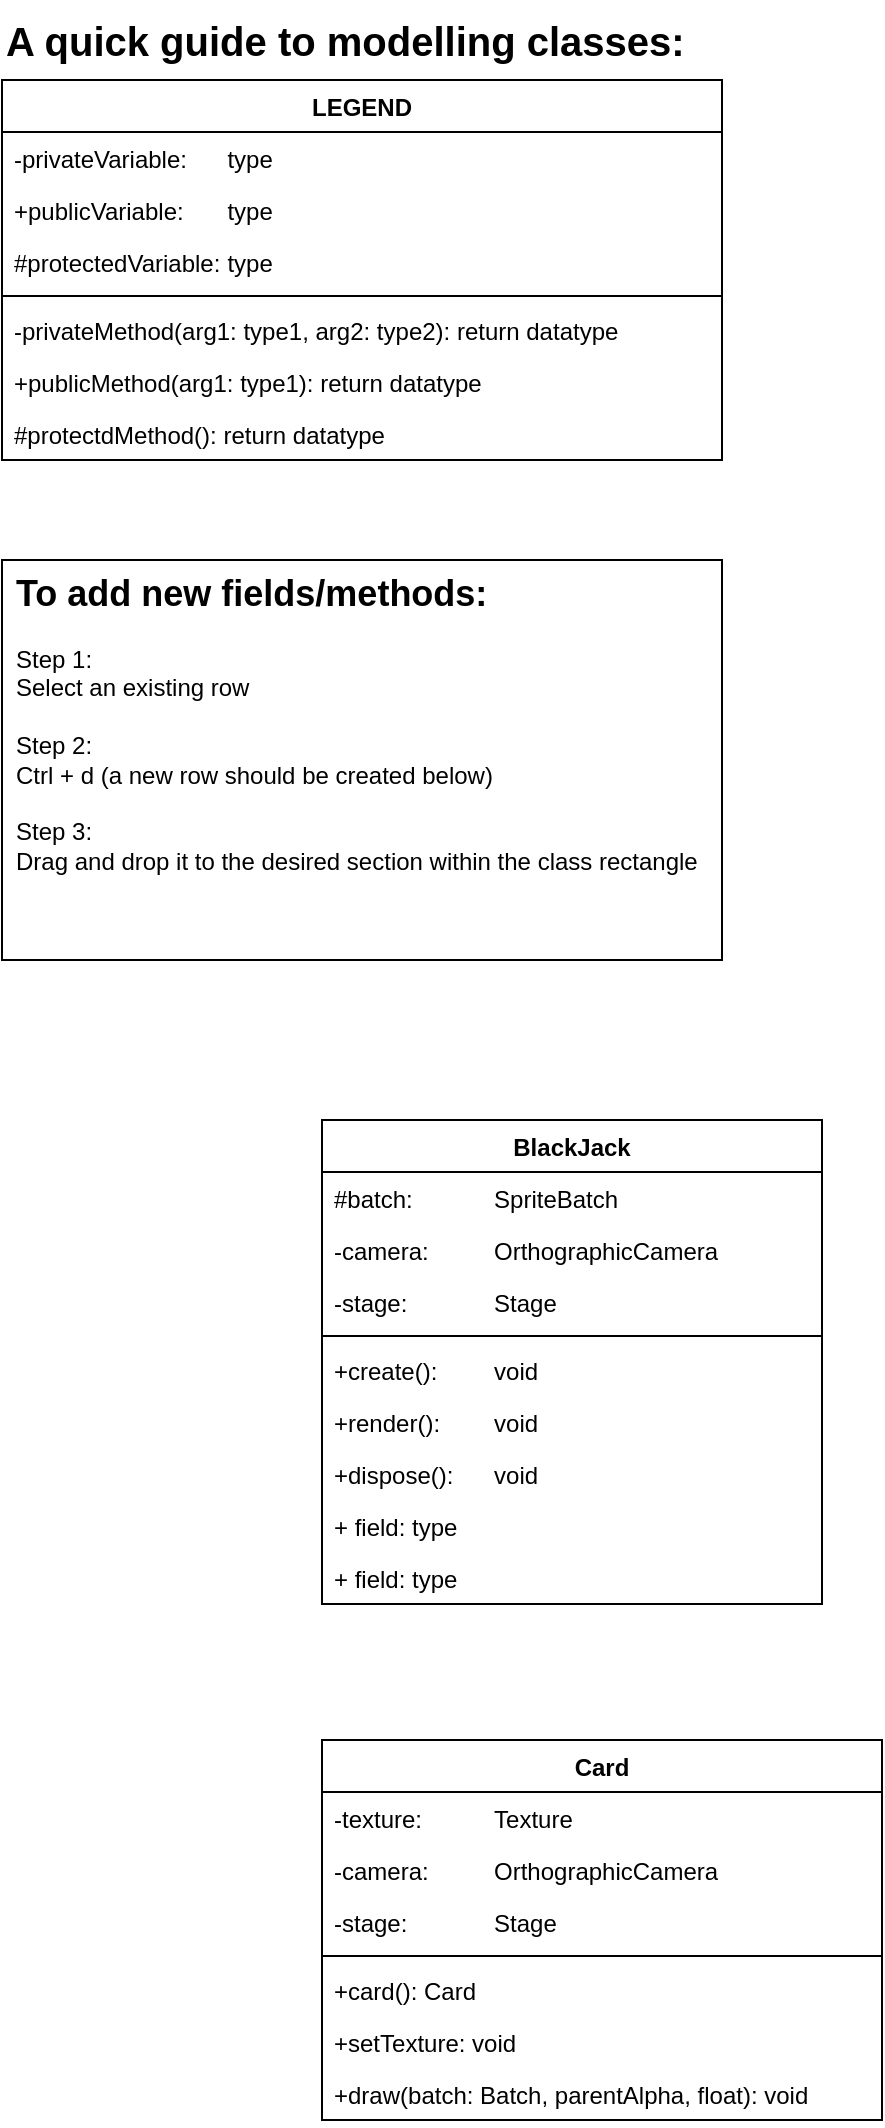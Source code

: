 <mxfile version="23.1.1" type="github">
  <diagram name="Page-1" id="Page-1">
    <mxGraphModel dx="481" dy="1778" grid="1" gridSize="10" guides="1" tooltips="1" connect="1" arrows="1" fold="1" page="1" pageScale="1" pageWidth="850" pageHeight="1100" math="0" shadow="0">
      <root>
        <mxCell id="0" />
        <mxCell id="1" parent="0" />
        <mxCell id="ZwjxmLsWONRCJk5sENwH-82" value="BlackJack" style="swimlane;fontStyle=1;align=center;verticalAlign=top;childLayout=stackLayout;horizontal=1;startSize=26;horizontalStack=0;resizeParent=1;resizeParentMax=0;resizeLast=0;collapsible=1;marginBottom=0;whiteSpace=wrap;html=1;labelBackgroundColor=default;" vertex="1" parent="1">
          <mxGeometry x="160" y="280" width="250" height="242" as="geometry" />
        </mxCell>
        <mxCell id="ZwjxmLsWONRCJk5sENwH-83" value="#batch:&lt;span style=&quot;white-space: pre;&quot;&gt;&#x9;&lt;/span&gt;&lt;span style=&quot;white-space: pre;&quot;&gt;&#x9;&lt;/span&gt;SpriteBatch" style="text;strokeColor=none;fillColor=none;align=left;verticalAlign=top;spacingLeft=4;spacingRight=4;overflow=hidden;rotatable=0;points=[[0,0.5],[1,0.5]];portConstraint=eastwest;whiteSpace=wrap;html=1;" vertex="1" parent="ZwjxmLsWONRCJk5sENwH-82">
          <mxGeometry y="26" width="250" height="26" as="geometry" />
        </mxCell>
        <mxCell id="ZwjxmLsWONRCJk5sENwH-85" value="-camera:&lt;span style=&quot;white-space: pre;&quot;&gt;&#x9;&lt;/span&gt;&lt;span style=&quot;white-space: pre;&quot;&gt;&#x9;&lt;/span&gt;OrthographicCamera" style="text;strokeColor=none;fillColor=none;align=left;verticalAlign=top;spacingLeft=4;spacingRight=4;overflow=hidden;rotatable=0;points=[[0,0.5],[1,0.5]];portConstraint=eastwest;whiteSpace=wrap;html=1;" vertex="1" parent="ZwjxmLsWONRCJk5sENwH-82">
          <mxGeometry y="52" width="250" height="26" as="geometry" />
        </mxCell>
        <mxCell id="ZwjxmLsWONRCJk5sENwH-86" value="-stage:&lt;span style=&quot;white-space: pre;&quot;&gt;&#x9;&lt;/span&gt;&lt;span style=&quot;white-space: pre;&quot;&gt;&#x9;&lt;/span&gt;Stage" style="text;strokeColor=none;fillColor=none;align=left;verticalAlign=top;spacingLeft=4;spacingRight=4;overflow=hidden;rotatable=0;points=[[0,0.5],[1,0.5]];portConstraint=eastwest;whiteSpace=wrap;html=1;" vertex="1" parent="ZwjxmLsWONRCJk5sENwH-82">
          <mxGeometry y="78" width="250" height="26" as="geometry" />
        </mxCell>
        <mxCell id="ZwjxmLsWONRCJk5sENwH-84" value="" style="line;strokeWidth=1;fillColor=none;align=left;verticalAlign=middle;spacingTop=-1;spacingLeft=3;spacingRight=3;rotatable=0;labelPosition=right;points=[];portConstraint=eastwest;strokeColor=inherit;" vertex="1" parent="ZwjxmLsWONRCJk5sENwH-82">
          <mxGeometry y="104" width="250" height="8" as="geometry" />
        </mxCell>
        <mxCell id="ZwjxmLsWONRCJk5sENwH-87" value="+create():&lt;span style=&quot;white-space: pre;&quot;&gt;&#x9;&lt;/span&gt;void" style="text;strokeColor=none;fillColor=none;align=left;verticalAlign=top;spacingLeft=4;spacingRight=4;overflow=hidden;rotatable=0;points=[[0,0.5],[1,0.5]];portConstraint=eastwest;whiteSpace=wrap;html=1;" vertex="1" parent="ZwjxmLsWONRCJk5sENwH-82">
          <mxGeometry y="112" width="250" height="26" as="geometry" />
        </mxCell>
        <mxCell id="ZwjxmLsWONRCJk5sENwH-88" value="+render():&lt;span style=&quot;white-space: pre;&quot;&gt;&#x9;&lt;/span&gt;void" style="text;strokeColor=none;fillColor=none;align=left;verticalAlign=top;spacingLeft=4;spacingRight=4;overflow=hidden;rotatable=0;points=[[0,0.5],[1,0.5]];portConstraint=eastwest;whiteSpace=wrap;html=1;" vertex="1" parent="ZwjxmLsWONRCJk5sENwH-82">
          <mxGeometry y="138" width="250" height="26" as="geometry" />
        </mxCell>
        <mxCell id="ZwjxmLsWONRCJk5sENwH-89" value="+dispose():&lt;span style=&quot;white-space: pre;&quot;&gt;&#x9;&lt;/span&gt;void" style="text;strokeColor=none;fillColor=none;align=left;verticalAlign=top;spacingLeft=4;spacingRight=4;overflow=hidden;rotatable=0;points=[[0,0.5],[1,0.5]];portConstraint=eastwest;whiteSpace=wrap;html=1;" vertex="1" parent="ZwjxmLsWONRCJk5sENwH-82">
          <mxGeometry y="164" width="250" height="26" as="geometry" />
        </mxCell>
        <mxCell id="ZwjxmLsWONRCJk5sENwH-90" value="+ field: type" style="text;strokeColor=none;fillColor=none;align=left;verticalAlign=top;spacingLeft=4;spacingRight=4;overflow=hidden;rotatable=0;points=[[0,0.5],[1,0.5]];portConstraint=eastwest;whiteSpace=wrap;html=1;" vertex="1" parent="ZwjxmLsWONRCJk5sENwH-82">
          <mxGeometry y="190" width="250" height="26" as="geometry" />
        </mxCell>
        <mxCell id="ZwjxmLsWONRCJk5sENwH-91" value="+ field: type" style="text;strokeColor=none;fillColor=none;align=left;verticalAlign=top;spacingLeft=4;spacingRight=4;overflow=hidden;rotatable=0;points=[[0,0.5],[1,0.5]];portConstraint=eastwest;whiteSpace=wrap;html=1;" vertex="1" parent="ZwjxmLsWONRCJk5sENwH-82">
          <mxGeometry y="216" width="250" height="26" as="geometry" />
        </mxCell>
        <mxCell id="ZwjxmLsWONRCJk5sENwH-92" value="LEGEND" style="swimlane;fontStyle=1;align=center;verticalAlign=top;childLayout=stackLayout;horizontal=1;startSize=26;horizontalStack=0;resizeParent=1;resizeParentMax=0;resizeLast=0;collapsible=1;marginBottom=0;whiteSpace=wrap;html=1;labelBackgroundColor=default;" vertex="1" parent="1">
          <mxGeometry y="-240" width="360" height="190" as="geometry" />
        </mxCell>
        <mxCell id="ZwjxmLsWONRCJk5sENwH-94" value="-privateVariable:&lt;span style=&quot;white-space: pre;&quot;&gt;&#x9;&lt;/span&gt;type" style="text;strokeColor=none;fillColor=none;align=left;verticalAlign=top;spacingLeft=4;spacingRight=4;overflow=hidden;rotatable=0;points=[[0,0.5],[1,0.5]];portConstraint=eastwest;whiteSpace=wrap;html=1;" vertex="1" parent="ZwjxmLsWONRCJk5sENwH-92">
          <mxGeometry y="26" width="360" height="26" as="geometry" />
        </mxCell>
        <mxCell id="ZwjxmLsWONRCJk5sENwH-102" value="+publicVariable:&lt;span style=&quot;white-space: pre;&quot;&gt;&#x9;&lt;/span&gt;type" style="text;strokeColor=none;fillColor=none;align=left;verticalAlign=top;spacingLeft=4;spacingRight=4;overflow=hidden;rotatable=0;points=[[0,0.5],[1,0.5]];portConstraint=eastwest;whiteSpace=wrap;html=1;" vertex="1" parent="ZwjxmLsWONRCJk5sENwH-92">
          <mxGeometry y="52" width="360" height="26" as="geometry" />
        </mxCell>
        <mxCell id="ZwjxmLsWONRCJk5sENwH-103" value="#protectedVariable:&lt;span style=&quot;white-space: pre;&quot;&gt;&#x9;&lt;/span&gt;type" style="text;strokeColor=none;fillColor=none;align=left;verticalAlign=top;spacingLeft=4;spacingRight=4;overflow=hidden;rotatable=0;points=[[0,0.5],[1,0.5]];portConstraint=eastwest;whiteSpace=wrap;html=1;" vertex="1" parent="ZwjxmLsWONRCJk5sENwH-92">
          <mxGeometry y="78" width="360" height="26" as="geometry" />
        </mxCell>
        <mxCell id="ZwjxmLsWONRCJk5sENwH-96" value="" style="line;strokeWidth=1;fillColor=none;align=left;verticalAlign=middle;spacingTop=-1;spacingLeft=3;spacingRight=3;rotatable=0;labelPosition=right;points=[];portConstraint=eastwest;strokeColor=inherit;" vertex="1" parent="ZwjxmLsWONRCJk5sENwH-92">
          <mxGeometry y="104" width="360" height="8" as="geometry" />
        </mxCell>
        <mxCell id="ZwjxmLsWONRCJk5sENwH-97" value="-privateMethod(arg1: type1, arg2: type2): return datatype" style="text;strokeColor=none;fillColor=none;align=left;verticalAlign=top;spacingLeft=4;spacingRight=4;overflow=hidden;rotatable=0;points=[[0,0.5],[1,0.5]];portConstraint=eastwest;whiteSpace=wrap;html=1;" vertex="1" parent="ZwjxmLsWONRCJk5sENwH-92">
          <mxGeometry y="112" width="360" height="26" as="geometry" />
        </mxCell>
        <mxCell id="ZwjxmLsWONRCJk5sENwH-104" value="+publicMethod(arg1: type1): return datatype" style="text;strokeColor=none;fillColor=none;align=left;verticalAlign=top;spacingLeft=4;spacingRight=4;overflow=hidden;rotatable=0;points=[[0,0.5],[1,0.5]];portConstraint=eastwest;whiteSpace=wrap;html=1;" vertex="1" parent="ZwjxmLsWONRCJk5sENwH-92">
          <mxGeometry y="138" width="360" height="26" as="geometry" />
        </mxCell>
        <mxCell id="ZwjxmLsWONRCJk5sENwH-105" value="#protectdMethod(): return datatype" style="text;strokeColor=none;fillColor=none;align=left;verticalAlign=top;spacingLeft=4;spacingRight=4;overflow=hidden;rotatable=0;points=[[0,0.5],[1,0.5]];portConstraint=eastwest;whiteSpace=wrap;html=1;" vertex="1" parent="ZwjxmLsWONRCJk5sENwH-92">
          <mxGeometry y="164" width="360" height="26" as="geometry" />
        </mxCell>
        <mxCell id="ZwjxmLsWONRCJk5sENwH-106" value="&lt;font size=&quot;1&quot; style=&quot;&quot;&gt;&lt;b style=&quot;font-size: 20px;&quot;&gt;A quick guide to modelling classes:&lt;/b&gt;&lt;/font&gt;" style="text;html=1;strokeColor=none;fillColor=none;align=left;verticalAlign=middle;whiteSpace=wrap;rounded=0;" vertex="1" parent="1">
          <mxGeometry y="-280" width="360" height="40" as="geometry" />
        </mxCell>
        <mxCell id="ZwjxmLsWONRCJk5sENwH-108" value="&lt;font style=&quot;&quot;&gt;&lt;b style=&quot;&quot;&gt;&lt;font style=&quot;font-size: 18px;&quot;&gt;To add new fields/methods:&lt;/font&gt;&lt;/b&gt;&lt;br&gt;&lt;br&gt;Step 1:&lt;br&gt;Select an existing row&lt;br&gt;&lt;br&gt;Step 2:&lt;br&gt;Ctrl + d (a new row should be created below)&lt;br&gt;&lt;br&gt;Step 3:&lt;br&gt;Drag and drop it to the desired section within the class rectangle&lt;br&gt;&lt;/font&gt;" style="text;html=1;strokeColor=default;fillColor=none;align=left;verticalAlign=top;whiteSpace=wrap;rounded=0;strokeWidth=1;spacingLeft=5;spacingBottom=5;spacingRight=5;labelBackgroundColor=default;" vertex="1" parent="1">
          <mxGeometry width="360" height="200" as="geometry" />
        </mxCell>
        <mxCell id="ZwjxmLsWONRCJk5sENwH-111" value="Card" style="swimlane;fontStyle=1;align=center;verticalAlign=top;childLayout=stackLayout;horizontal=1;startSize=26;horizontalStack=0;resizeParent=1;resizeParentMax=0;resizeLast=0;collapsible=1;marginBottom=0;whiteSpace=wrap;html=1;labelBackgroundColor=default;" vertex="1" parent="1">
          <mxGeometry x="160" y="590" width="280" height="190" as="geometry" />
        </mxCell>
        <mxCell id="ZwjxmLsWONRCJk5sENwH-112" value="-texture:&lt;span style=&quot;white-space: pre;&quot;&gt;&#x9;&lt;/span&gt;&lt;span style=&quot;white-space: pre;&quot;&gt;&#x9;&lt;/span&gt;Texture" style="text;strokeColor=none;fillColor=none;align=left;verticalAlign=top;spacingLeft=4;spacingRight=4;overflow=hidden;rotatable=0;points=[[0,0.5],[1,0.5]];portConstraint=eastwest;whiteSpace=wrap;html=1;" vertex="1" parent="ZwjxmLsWONRCJk5sENwH-111">
          <mxGeometry y="26" width="280" height="26" as="geometry" />
        </mxCell>
        <mxCell id="ZwjxmLsWONRCJk5sENwH-113" value="-camera:&lt;span style=&quot;white-space: pre;&quot;&gt;&#x9;&lt;/span&gt;&lt;span style=&quot;white-space: pre;&quot;&gt;&#x9;&lt;/span&gt;OrthographicCamera" style="text;strokeColor=none;fillColor=none;align=left;verticalAlign=top;spacingLeft=4;spacingRight=4;overflow=hidden;rotatable=0;points=[[0,0.5],[1,0.5]];portConstraint=eastwest;whiteSpace=wrap;html=1;" vertex="1" parent="ZwjxmLsWONRCJk5sENwH-111">
          <mxGeometry y="52" width="280" height="26" as="geometry" />
        </mxCell>
        <mxCell id="ZwjxmLsWONRCJk5sENwH-114" value="-stage:&lt;span style=&quot;white-space: pre;&quot;&gt;&#x9;&lt;/span&gt;&lt;span style=&quot;white-space: pre;&quot;&gt;&#x9;&lt;/span&gt;Stage" style="text;strokeColor=none;fillColor=none;align=left;verticalAlign=top;spacingLeft=4;spacingRight=4;overflow=hidden;rotatable=0;points=[[0,0.5],[1,0.5]];portConstraint=eastwest;whiteSpace=wrap;html=1;" vertex="1" parent="ZwjxmLsWONRCJk5sENwH-111">
          <mxGeometry y="78" width="280" height="26" as="geometry" />
        </mxCell>
        <mxCell id="ZwjxmLsWONRCJk5sENwH-115" value="" style="line;strokeWidth=1;fillColor=none;align=left;verticalAlign=middle;spacingTop=-1;spacingLeft=3;spacingRight=3;rotatable=0;labelPosition=right;points=[];portConstraint=eastwest;strokeColor=inherit;" vertex="1" parent="ZwjxmLsWONRCJk5sENwH-111">
          <mxGeometry y="104" width="280" height="8" as="geometry" />
        </mxCell>
        <mxCell id="ZwjxmLsWONRCJk5sENwH-116" value="+card(): Card" style="text;strokeColor=none;fillColor=none;align=left;verticalAlign=top;spacingLeft=4;spacingRight=4;overflow=hidden;rotatable=0;points=[[0,0.5],[1,0.5]];portConstraint=eastwest;whiteSpace=wrap;html=1;" vertex="1" parent="ZwjxmLsWONRCJk5sENwH-111">
          <mxGeometry y="112" width="280" height="26" as="geometry" />
        </mxCell>
        <mxCell id="ZwjxmLsWONRCJk5sENwH-117" value="+setTexture: void" style="text;strokeColor=none;fillColor=none;align=left;verticalAlign=top;spacingLeft=4;spacingRight=4;overflow=hidden;rotatable=0;points=[[0,0.5],[1,0.5]];portConstraint=eastwest;whiteSpace=wrap;html=1;" vertex="1" parent="ZwjxmLsWONRCJk5sENwH-111">
          <mxGeometry y="138" width="280" height="26" as="geometry" />
        </mxCell>
        <mxCell id="ZwjxmLsWONRCJk5sENwH-118" value="+draw(batch: Batch, parentAlpha, float): void" style="text;strokeColor=none;fillColor=none;align=left;verticalAlign=top;spacingLeft=4;spacingRight=4;overflow=hidden;rotatable=0;points=[[0,0.5],[1,0.5]];portConstraint=eastwest;whiteSpace=wrap;html=1;" vertex="1" parent="ZwjxmLsWONRCJk5sENwH-111">
          <mxGeometry y="164" width="280" height="26" as="geometry" />
        </mxCell>
      </root>
    </mxGraphModel>
  </diagram>
</mxfile>
